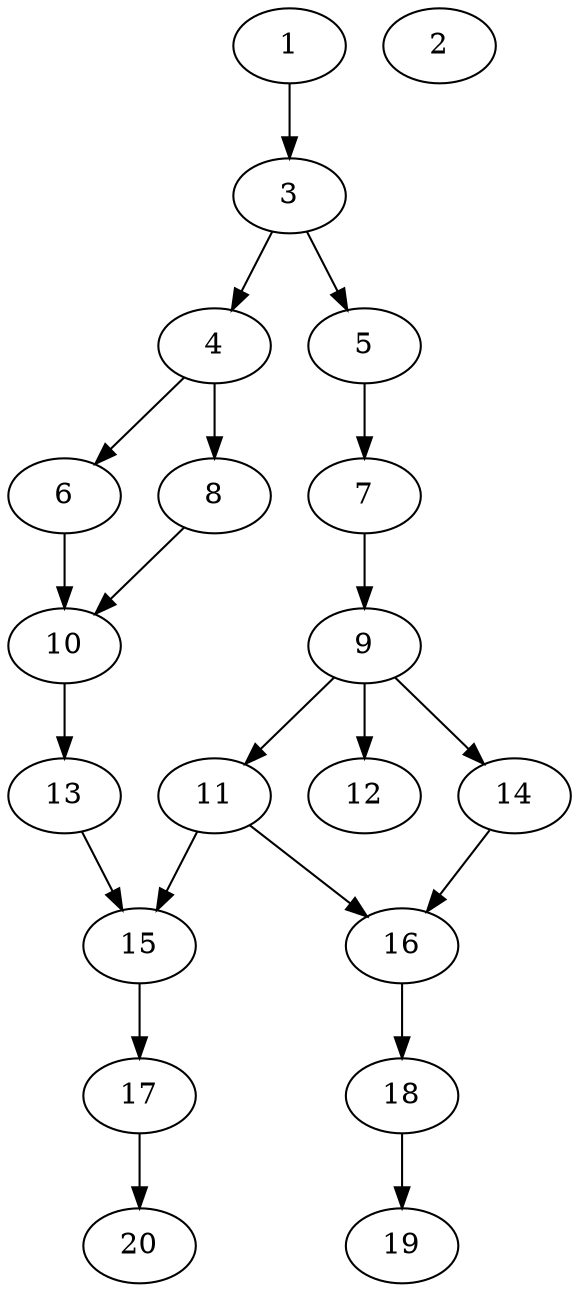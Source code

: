 // DAG automatically generated by daggen at Sat Jul 27 15:35:20 2019
// ./daggen --dot -n 20 --ccr 0.5 --fat 0.4 --regular 0.5 --density 0.5 --mindata 5242880 --maxdata 52428800 
digraph G {
  1 [size="63631360", alpha="0.12", expect_size="31815680"] 
  1 -> 3 [size ="31815680"]
  2 [size="17276928", alpha="0.11", expect_size="8638464"] 
  3 [size="10584064", alpha="0.03", expect_size="5292032"] 
  3 -> 4 [size ="5292032"]
  3 -> 5 [size ="5292032"]
  4 [size="64350208", alpha="0.06", expect_size="32175104"] 
  4 -> 6 [size ="32175104"]
  4 -> 8 [size ="32175104"]
  5 [size="41289728", alpha="0.10", expect_size="20644864"] 
  5 -> 7 [size ="20644864"]
  6 [size="12967936", alpha="0.07", expect_size="6483968"] 
  6 -> 10 [size ="6483968"]
  7 [size="99772416", alpha="0.02", expect_size="49886208"] 
  7 -> 9 [size ="49886208"]
  8 [size="48033792", alpha="0.05", expect_size="24016896"] 
  8 -> 10 [size ="24016896"]
  9 [size="85485568", alpha="0.14", expect_size="42742784"] 
  9 -> 11 [size ="42742784"]
  9 -> 12 [size ="42742784"]
  9 -> 14 [size ="42742784"]
  10 [size="75796480", alpha="0.04", expect_size="37898240"] 
  10 -> 13 [size ="37898240"]
  11 [size="61480960", alpha="0.17", expect_size="30740480"] 
  11 -> 15 [size ="30740480"]
  11 -> 16 [size ="30740480"]
  12 [size="22067200", alpha="0.14", expect_size="11033600"] 
  13 [size="75255808", alpha="0.02", expect_size="37627904"] 
  13 -> 15 [size ="37627904"]
  14 [size="88107008", alpha="0.02", expect_size="44053504"] 
  14 -> 16 [size ="44053504"]
  15 [size="22687744", alpha="0.08", expect_size="11343872"] 
  15 -> 17 [size ="11343872"]
  16 [size="70191104", alpha="0.04", expect_size="35095552"] 
  16 -> 18 [size ="35095552"]
  17 [size="103407616", alpha="0.14", expect_size="51703808"] 
  17 -> 20 [size ="51703808"]
  18 [size="20350976", alpha="0.12", expect_size="10175488"] 
  18 -> 19 [size ="10175488"]
  19 [size="43458560", alpha="0.01", expect_size="21729280"] 
  20 [size="15433728", alpha="0.14", expect_size="7716864"] 
}
